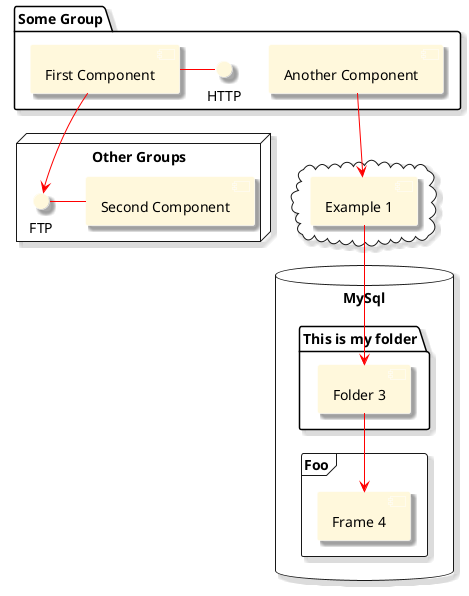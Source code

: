 @startuml
skinparam interface {
    BorderColor $FF0000
    BackgroundColor #FFF8DC
}
skinparam component {
    ArrowColor #FF0000
    BorderColor $FF0000
    BackgroundColor #FFF8DC
}
skinparam shadowing true

package "Some Group" {
    HTTP - [First Component]
    [Another Component]
}

node "Other Groups" {
    FTP - [Second Component]
    [First Component] --> FTP
}

cloud {
    [Example 1]
}
database "MySql" {
    folder "This is my folder" {
        [Folder 3]
    }

    frame "Foo" {
        [Frame 4]
    }
}

[Another Component] --> [Example 1]
[Example 1] --> [Folder 3]
[Folder 3] --> [Frame 4]
@enduml
